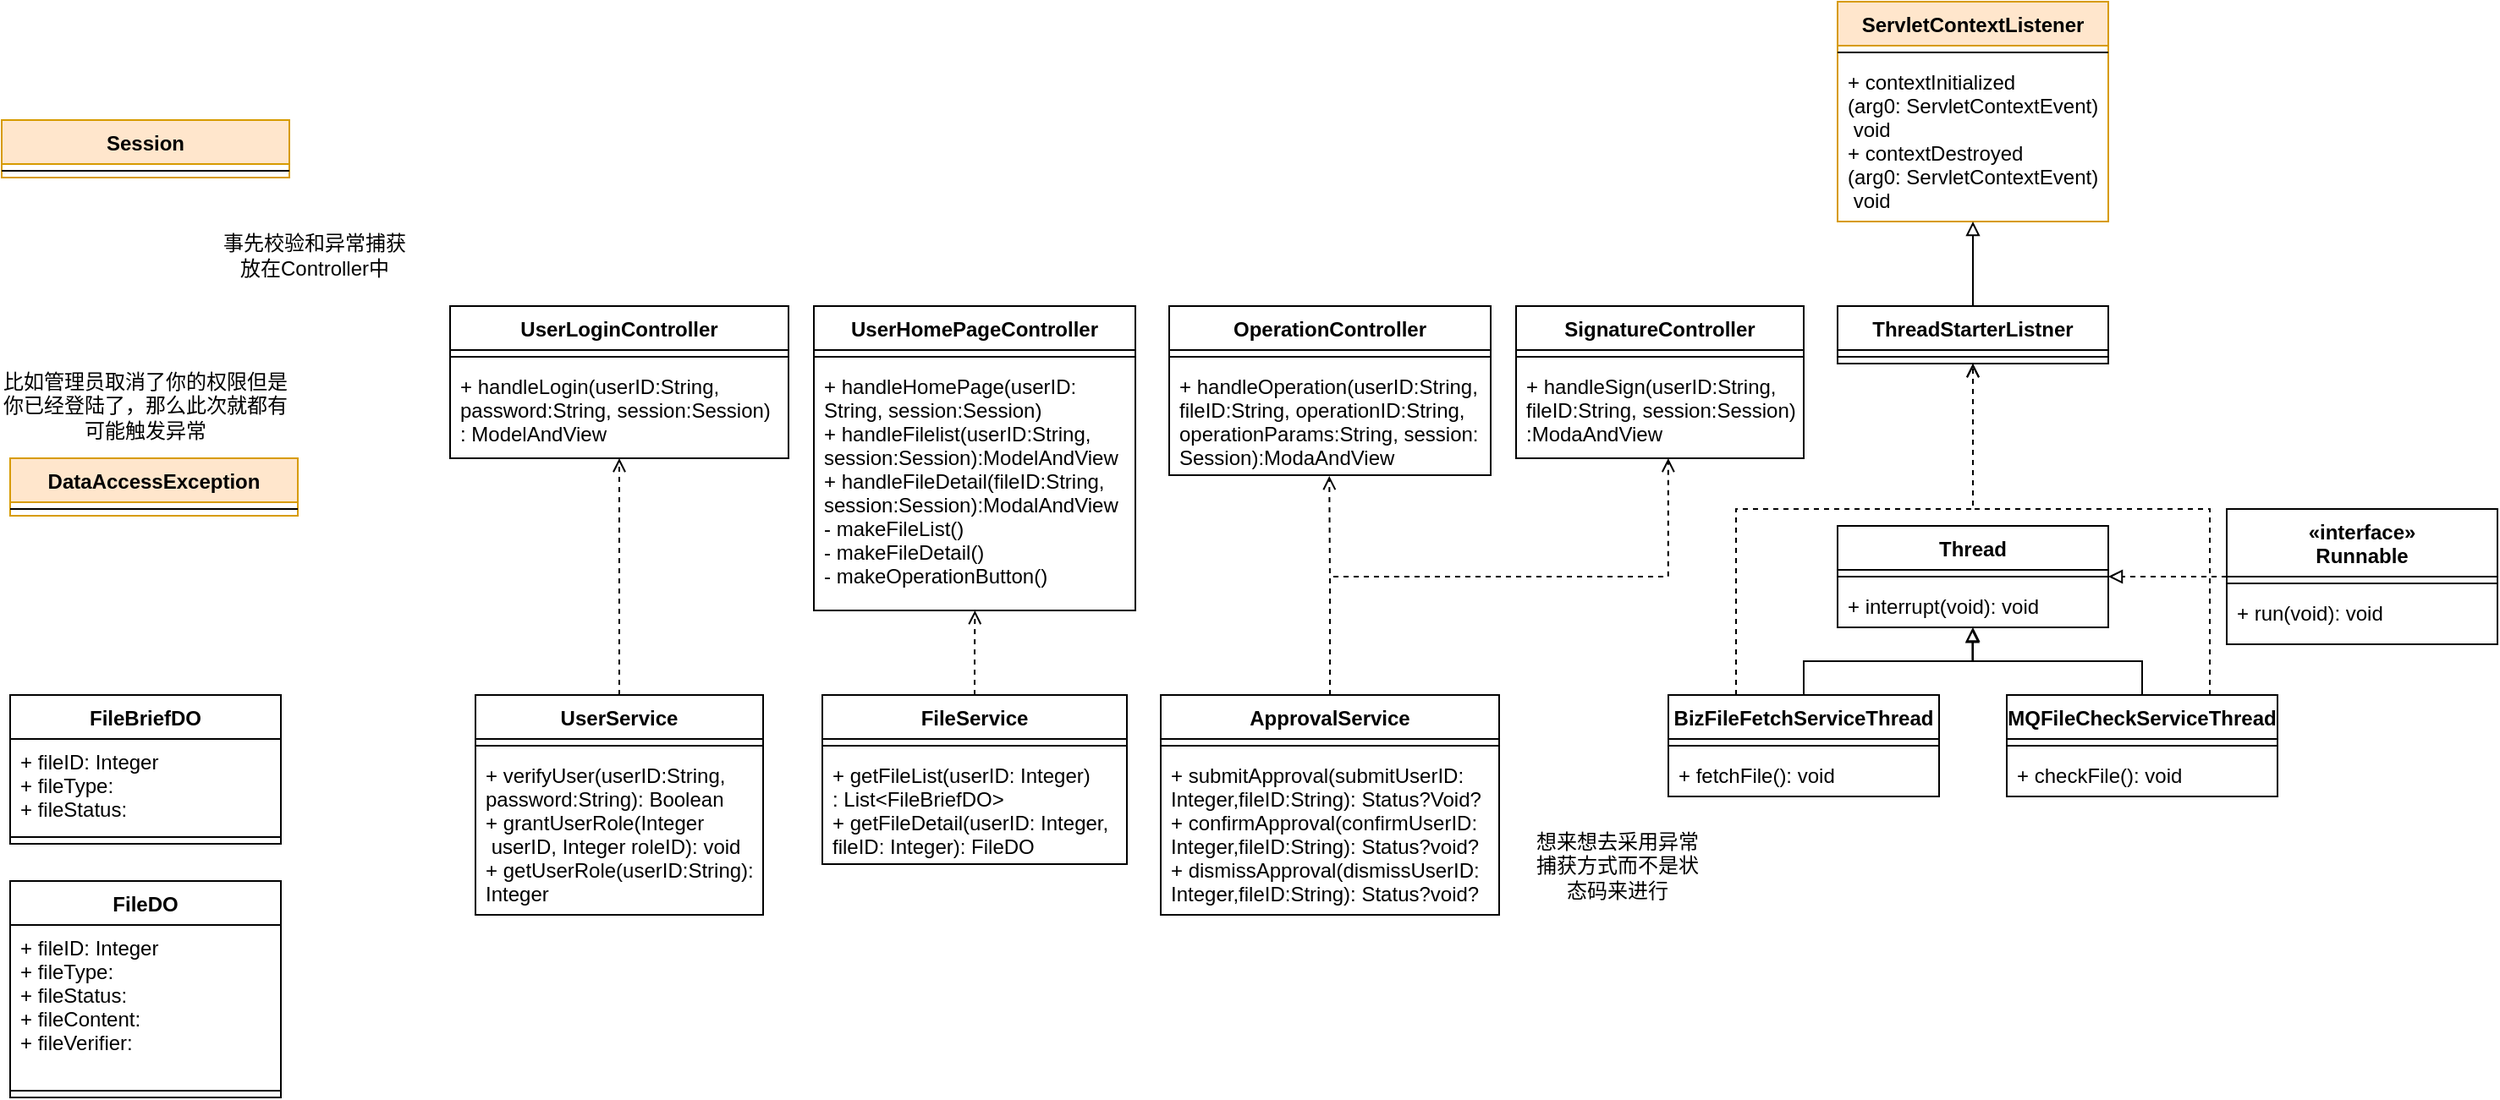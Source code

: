 <mxfile version="13.9.1" type="device"><diagram id="C5RBs43oDa-KdzZeNtuy" name="Page-1"><mxGraphModel dx="1730" dy="2082" grid="1" gridSize="10" guides="1" tooltips="1" connect="1" arrows="1" fold="1" page="1" pageScale="1" pageWidth="827" pageHeight="1169" math="0" shadow="0"><root><mxCell id="WIyWlLk6GJQsqaUBKTNV-0"/><mxCell id="WIyWlLk6GJQsqaUBKTNV-1" parent="WIyWlLk6GJQsqaUBKTNV-0"/><mxCell id="53fjKnER0aYm3uYEkpKi-0" value="UserLoginController" style="swimlane;fontStyle=1;align=center;verticalAlign=top;childLayout=stackLayout;horizontal=1;startSize=26;horizontalStack=0;resizeParent=1;resizeParentMax=0;resizeLast=0;collapsible=1;marginBottom=0;" parent="WIyWlLk6GJQsqaUBKTNV-1" vertex="1"><mxGeometry x="280" y="170" width="200" height="90" as="geometry"/></mxCell><mxCell id="53fjKnER0aYm3uYEkpKi-2" value="" style="line;strokeWidth=1;fillColor=none;align=left;verticalAlign=middle;spacingTop=-1;spacingLeft=3;spacingRight=3;rotatable=0;labelPosition=right;points=[];portConstraint=eastwest;" parent="53fjKnER0aYm3uYEkpKi-0" vertex="1"><mxGeometry y="26" width="200" height="8" as="geometry"/></mxCell><mxCell id="53fjKnER0aYm3uYEkpKi-3" value="+ handleLogin(userID:String,&#10;password:String, session:Session)&#10;: ModelAndView" style="text;strokeColor=none;fillColor=none;align=left;verticalAlign=top;spacingLeft=4;spacingRight=4;overflow=hidden;rotatable=0;points=[[0,0.5],[1,0.5]];portConstraint=eastwest;" parent="53fjKnER0aYm3uYEkpKi-0" vertex="1"><mxGeometry y="34" width="200" height="56" as="geometry"/></mxCell><mxCell id="53fjKnER0aYm3uYEkpKi-4" value="UserHomePageController" style="swimlane;fontStyle=1;align=center;verticalAlign=top;childLayout=stackLayout;horizontal=1;startSize=26;horizontalStack=0;resizeParent=1;resizeParentMax=0;resizeLast=0;collapsible=1;marginBottom=0;" parent="WIyWlLk6GJQsqaUBKTNV-1" vertex="1"><mxGeometry x="495" y="170" width="190" height="180" as="geometry"/></mxCell><mxCell id="53fjKnER0aYm3uYEkpKi-5" value="" style="line;strokeWidth=1;fillColor=none;align=left;verticalAlign=middle;spacingTop=-1;spacingLeft=3;spacingRight=3;rotatable=0;labelPosition=right;points=[];portConstraint=eastwest;" parent="53fjKnER0aYm3uYEkpKi-4" vertex="1"><mxGeometry y="26" width="190" height="8" as="geometry"/></mxCell><mxCell id="53fjKnER0aYm3uYEkpKi-6" value="+ handleHomePage(userID:&#10;String, session:Session)&#10;+ handleFilelist(userID:String,&#10;session:Session):ModelAndView&#10;+ handleFileDetail(fileID:String,&#10;session:Session):ModalAndView&#10;- makeFileList()&#10;- makeFileDetail()&#10;- makeOperationButton()" style="text;strokeColor=none;fillColor=none;align=left;verticalAlign=top;spacingLeft=4;spacingRight=4;overflow=hidden;rotatable=0;points=[[0,0.5],[1,0.5]];portConstraint=eastwest;" parent="53fjKnER0aYm3uYEkpKi-4" vertex="1"><mxGeometry y="34" width="190" height="146" as="geometry"/></mxCell><mxCell id="53fjKnER0aYm3uYEkpKi-10" value="OperationController" style="swimlane;fontStyle=1;align=center;verticalAlign=top;childLayout=stackLayout;horizontal=1;startSize=26;horizontalStack=0;resizeParent=1;resizeParentMax=0;resizeLast=0;collapsible=1;marginBottom=0;" parent="WIyWlLk6GJQsqaUBKTNV-1" vertex="1"><mxGeometry x="705" y="170" width="190" height="100" as="geometry"/></mxCell><mxCell id="53fjKnER0aYm3uYEkpKi-11" value="" style="line;strokeWidth=1;fillColor=none;align=left;verticalAlign=middle;spacingTop=-1;spacingLeft=3;spacingRight=3;rotatable=0;labelPosition=right;points=[];portConstraint=eastwest;" parent="53fjKnER0aYm3uYEkpKi-10" vertex="1"><mxGeometry y="26" width="190" height="8" as="geometry"/></mxCell><mxCell id="53fjKnER0aYm3uYEkpKi-12" value="+ handleOperation(userID:String,&#10;fileID:String, operationID:String,&#10;operationParams:String, session:&#10;Session):ModaAndView" style="text;strokeColor=none;fillColor=none;align=left;verticalAlign=top;spacingLeft=4;spacingRight=4;overflow=hidden;rotatable=0;points=[[0,0.5],[1,0.5]];portConstraint=eastwest;" parent="53fjKnER0aYm3uYEkpKi-10" vertex="1"><mxGeometry y="34" width="190" height="66" as="geometry"/></mxCell><mxCell id="53fjKnER0aYm3uYEkpKi-13" value="SignatureController" style="swimlane;fontStyle=1;align=center;verticalAlign=top;childLayout=stackLayout;horizontal=1;startSize=26;horizontalStack=0;resizeParent=1;resizeParentMax=0;resizeLast=0;collapsible=1;marginBottom=0;" parent="WIyWlLk6GJQsqaUBKTNV-1" vertex="1"><mxGeometry x="910" y="170" width="170" height="90" as="geometry"/></mxCell><mxCell id="53fjKnER0aYm3uYEkpKi-14" value="" style="line;strokeWidth=1;fillColor=none;align=left;verticalAlign=middle;spacingTop=-1;spacingLeft=3;spacingRight=3;rotatable=0;labelPosition=right;points=[];portConstraint=eastwest;" parent="53fjKnER0aYm3uYEkpKi-13" vertex="1"><mxGeometry y="26" width="170" height="8" as="geometry"/></mxCell><mxCell id="53fjKnER0aYm3uYEkpKi-15" value="+ handleSign(userID:String,&#10;fileID:String, session:Session)&#10;:ModaAndView" style="text;strokeColor=none;fillColor=none;align=left;verticalAlign=top;spacingLeft=4;spacingRight=4;overflow=hidden;rotatable=0;points=[[0,0.5],[1,0.5]];portConstraint=eastwest;" parent="53fjKnER0aYm3uYEkpKi-13" vertex="1"><mxGeometry y="34" width="170" height="56" as="geometry"/></mxCell><mxCell id="EmsU5_32hr0T9b8zy8mO-9" style="edgeStyle=orthogonalEdgeStyle;rounded=0;orthogonalLoop=1;jettySize=auto;html=1;exitX=0.5;exitY=0;exitDx=0;exitDy=0;entryX=0.5;entryY=1;entryDx=0;entryDy=0;dashed=1;endArrow=open;endFill=0;" edge="1" parent="WIyWlLk6GJQsqaUBKTNV-1" source="53fjKnER0aYm3uYEkpKi-16" target="53fjKnER0aYm3uYEkpKi-0"><mxGeometry relative="1" as="geometry"/></mxCell><mxCell id="53fjKnER0aYm3uYEkpKi-16" value="UserService" style="swimlane;fontStyle=1;align=center;verticalAlign=top;childLayout=stackLayout;horizontal=1;startSize=26;horizontalStack=0;resizeParent=1;resizeParentMax=0;resizeLast=0;collapsible=1;marginBottom=0;" parent="WIyWlLk6GJQsqaUBKTNV-1" vertex="1"><mxGeometry x="295" y="400" width="170" height="130" as="geometry"/></mxCell><mxCell id="53fjKnER0aYm3uYEkpKi-18" value="" style="line;strokeWidth=1;fillColor=none;align=left;verticalAlign=middle;spacingTop=-1;spacingLeft=3;spacingRight=3;rotatable=0;labelPosition=right;points=[];portConstraint=eastwest;" parent="53fjKnER0aYm3uYEkpKi-16" vertex="1"><mxGeometry y="26" width="170" height="8" as="geometry"/></mxCell><mxCell id="53fjKnER0aYm3uYEkpKi-19" value="+ verifyUser(userID:String,&#10;password:String): Boolean&#10;+ grantUserRole(Integer&#10; userID, Integer roleID): void&#10;+ getUserRole(userID:String):&#10;Integer" style="text;strokeColor=none;fillColor=none;align=left;verticalAlign=top;spacingLeft=4;spacingRight=4;overflow=hidden;rotatable=0;points=[[0,0.5],[1,0.5]];portConstraint=eastwest;" parent="53fjKnER0aYm3uYEkpKi-16" vertex="1"><mxGeometry y="34" width="170" height="96" as="geometry"/></mxCell><mxCell id="53fjKnER0aYm3uYEkpKi-20" value="FileDO" style="swimlane;fontStyle=1;align=center;verticalAlign=top;childLayout=stackLayout;horizontal=1;startSize=26;horizontalStack=0;resizeParent=1;resizeParentMax=0;resizeLast=0;collapsible=1;marginBottom=0;" parent="WIyWlLk6GJQsqaUBKTNV-1" vertex="1"><mxGeometry x="20" y="510" width="160" height="128" as="geometry"/></mxCell><mxCell id="53fjKnER0aYm3uYEkpKi-21" value="+ fileID: Integer&#10;+ fileType: &#10;+ fileStatus: &#10;+ fileContent:&#10;+ fileVerifier:" style="text;strokeColor=none;fillColor=none;align=left;verticalAlign=top;spacingLeft=4;spacingRight=4;overflow=hidden;rotatable=0;points=[[0,0.5],[1,0.5]];portConstraint=eastwest;" parent="53fjKnER0aYm3uYEkpKi-20" vertex="1"><mxGeometry y="26" width="160" height="94" as="geometry"/></mxCell><mxCell id="53fjKnER0aYm3uYEkpKi-22" value="" style="line;strokeWidth=1;fillColor=none;align=left;verticalAlign=middle;spacingTop=-1;spacingLeft=3;spacingRight=3;rotatable=0;labelPosition=right;points=[];portConstraint=eastwest;" parent="53fjKnER0aYm3uYEkpKi-20" vertex="1"><mxGeometry y="120" width="160" height="8" as="geometry"/></mxCell><mxCell id="EmsU5_32hr0T9b8zy8mO-10" style="edgeStyle=orthogonalEdgeStyle;rounded=0;orthogonalLoop=1;jettySize=auto;html=1;exitX=0.5;exitY=0;exitDx=0;exitDy=0;entryX=0.501;entryY=1;entryDx=0;entryDy=0;entryPerimeter=0;dashed=1;endArrow=open;endFill=0;" edge="1" parent="WIyWlLk6GJQsqaUBKTNV-1" source="53fjKnER0aYm3uYEkpKi-24" target="53fjKnER0aYm3uYEkpKi-6"><mxGeometry relative="1" as="geometry"/></mxCell><mxCell id="53fjKnER0aYm3uYEkpKi-24" value="FileService" style="swimlane;fontStyle=1;align=center;verticalAlign=top;childLayout=stackLayout;horizontal=1;startSize=26;horizontalStack=0;resizeParent=1;resizeParentMax=0;resizeLast=0;collapsible=1;marginBottom=0;" parent="WIyWlLk6GJQsqaUBKTNV-1" vertex="1"><mxGeometry x="500" y="400" width="180" height="100" as="geometry"/></mxCell><mxCell id="53fjKnER0aYm3uYEkpKi-26" value="" style="line;strokeWidth=1;fillColor=none;align=left;verticalAlign=middle;spacingTop=-1;spacingLeft=3;spacingRight=3;rotatable=0;labelPosition=right;points=[];portConstraint=eastwest;" parent="53fjKnER0aYm3uYEkpKi-24" vertex="1"><mxGeometry y="26" width="180" height="8" as="geometry"/></mxCell><mxCell id="53fjKnER0aYm3uYEkpKi-27" value="+ getFileList(userID: Integer)&#10;: List&lt;FileBriefDO&gt;&#10;+ getFileDetail(userID: Integer,&#10;fileID: Integer): FileDO" style="text;strokeColor=none;fillColor=none;align=left;verticalAlign=top;spacingLeft=4;spacingRight=4;overflow=hidden;rotatable=0;points=[[0,0.5],[1,0.5]];portConstraint=eastwest;" parent="53fjKnER0aYm3uYEkpKi-24" vertex="1"><mxGeometry y="34" width="180" height="66" as="geometry"/></mxCell><mxCell id="53fjKnER0aYm3uYEkpKi-28" value="FileBriefDO" style="swimlane;fontStyle=1;align=center;verticalAlign=top;childLayout=stackLayout;horizontal=1;startSize=26;horizontalStack=0;resizeParent=1;resizeParentMax=0;resizeLast=0;collapsible=1;marginBottom=0;" parent="WIyWlLk6GJQsqaUBKTNV-1" vertex="1"><mxGeometry x="20" y="400" width="160" height="88" as="geometry"/></mxCell><mxCell id="53fjKnER0aYm3uYEkpKi-29" value="+ fileID: Integer&#10;+ fileType: &#10;+ fileStatus: " style="text;strokeColor=none;fillColor=none;align=left;verticalAlign=top;spacingLeft=4;spacingRight=4;overflow=hidden;rotatable=0;points=[[0,0.5],[1,0.5]];portConstraint=eastwest;" parent="53fjKnER0aYm3uYEkpKi-28" vertex="1"><mxGeometry y="26" width="160" height="54" as="geometry"/></mxCell><mxCell id="53fjKnER0aYm3uYEkpKi-30" value="" style="line;strokeWidth=1;fillColor=none;align=left;verticalAlign=middle;spacingTop=-1;spacingLeft=3;spacingRight=3;rotatable=0;labelPosition=right;points=[];portConstraint=eastwest;" parent="53fjKnER0aYm3uYEkpKi-28" vertex="1"><mxGeometry y="80" width="160" height="8" as="geometry"/></mxCell><mxCell id="EmsU5_32hr0T9b8zy8mO-4" style="edgeStyle=orthogonalEdgeStyle;rounded=0;orthogonalLoop=1;jettySize=auto;html=1;exitX=0.5;exitY=0;exitDx=0;exitDy=0;entryX=0.5;entryY=1;entryDx=0;entryDy=0;endArrow=block;endFill=0;" edge="1" parent="WIyWlLk6GJQsqaUBKTNV-1" source="53fjKnER0aYm3uYEkpKi-31" target="EmsU5_32hr0T9b8zy8mO-0"><mxGeometry relative="1" as="geometry"/></mxCell><mxCell id="EmsU5_32hr0T9b8zy8mO-33" style="edgeStyle=orthogonalEdgeStyle;rounded=0;orthogonalLoop=1;jettySize=auto;html=1;exitX=0.25;exitY=0;exitDx=0;exitDy=0;entryX=0.5;entryY=1;entryDx=0;entryDy=0;dashed=1;endArrow=open;endFill=0;" edge="1" parent="WIyWlLk6GJQsqaUBKTNV-1" source="53fjKnER0aYm3uYEkpKi-31" target="EmsU5_32hr0T9b8zy8mO-24"><mxGeometry relative="1" as="geometry"><Array as="points"><mxPoint x="1040" y="290"/><mxPoint x="1180" y="290"/></Array></mxGeometry></mxCell><mxCell id="53fjKnER0aYm3uYEkpKi-31" value="BizFileFetchServiceThread" style="swimlane;fontStyle=1;align=center;verticalAlign=top;childLayout=stackLayout;horizontal=1;startSize=26;horizontalStack=0;resizeParent=1;resizeParentMax=0;resizeLast=0;collapsible=1;marginBottom=0;" parent="WIyWlLk6GJQsqaUBKTNV-1" vertex="1"><mxGeometry x="1000" y="400" width="160" height="60" as="geometry"/></mxCell><mxCell id="53fjKnER0aYm3uYEkpKi-33" value="" style="line;strokeWidth=1;fillColor=none;align=left;verticalAlign=middle;spacingTop=-1;spacingLeft=3;spacingRight=3;rotatable=0;labelPosition=right;points=[];portConstraint=eastwest;" parent="53fjKnER0aYm3uYEkpKi-31" vertex="1"><mxGeometry y="26" width="160" height="8" as="geometry"/></mxCell><mxCell id="53fjKnER0aYm3uYEkpKi-34" value="+ fetchFile(): void" style="text;strokeColor=none;fillColor=none;align=left;verticalAlign=top;spacingLeft=4;spacingRight=4;overflow=hidden;rotatable=0;points=[[0,0.5],[1,0.5]];portConstraint=eastwest;" parent="53fjKnER0aYm3uYEkpKi-31" vertex="1"><mxGeometry y="34" width="160" height="26" as="geometry"/></mxCell><mxCell id="EmsU5_32hr0T9b8zy8mO-12" style="edgeStyle=orthogonalEdgeStyle;rounded=0;orthogonalLoop=1;jettySize=auto;html=1;exitX=0.5;exitY=0;exitDx=0;exitDy=0;dashed=1;endArrow=open;endFill=0;entryX=0.498;entryY=1.007;entryDx=0;entryDy=0;entryPerimeter=0;" edge="1" parent="WIyWlLk6GJQsqaUBKTNV-1" source="53fjKnER0aYm3uYEkpKi-37" target="53fjKnER0aYm3uYEkpKi-12"><mxGeometry relative="1" as="geometry"><mxPoint x="799" y="270" as="targetPoint"/></mxGeometry></mxCell><mxCell id="EmsU5_32hr0T9b8zy8mO-47" style="edgeStyle=orthogonalEdgeStyle;rounded=0;orthogonalLoop=1;jettySize=auto;html=1;exitX=0.5;exitY=0;exitDx=0;exitDy=0;entryX=0.529;entryY=1;entryDx=0;entryDy=0;entryPerimeter=0;dashed=1;endArrow=open;endFill=0;" edge="1" parent="WIyWlLk6GJQsqaUBKTNV-1" source="53fjKnER0aYm3uYEkpKi-37" target="53fjKnER0aYm3uYEkpKi-15"><mxGeometry relative="1" as="geometry"/></mxCell><mxCell id="53fjKnER0aYm3uYEkpKi-37" value="ApprovalService" style="swimlane;fontStyle=1;align=center;verticalAlign=top;childLayout=stackLayout;horizontal=1;startSize=26;horizontalStack=0;resizeParent=1;resizeParentMax=0;resizeLast=0;collapsible=1;marginBottom=0;" parent="WIyWlLk6GJQsqaUBKTNV-1" vertex="1"><mxGeometry x="700" y="400" width="200" height="130" as="geometry"/></mxCell><mxCell id="53fjKnER0aYm3uYEkpKi-39" value="" style="line;strokeWidth=1;fillColor=none;align=left;verticalAlign=middle;spacingTop=-1;spacingLeft=3;spacingRight=3;rotatable=0;labelPosition=right;points=[];portConstraint=eastwest;" parent="53fjKnER0aYm3uYEkpKi-37" vertex="1"><mxGeometry y="26" width="200" height="8" as="geometry"/></mxCell><mxCell id="53fjKnER0aYm3uYEkpKi-40" value="+ submitApproval(submitUserID:&#10;Integer,fileID:String): Status?Void?&#10;+ confirmApproval(confirmUserID:&#10;Integer,fileID:String): Status?void?&#10;+ dismissApproval(dismissUserID:&#10;Integer,fileID:String): Status?void?" style="text;strokeColor=none;fillColor=none;align=left;verticalAlign=top;spacingLeft=4;spacingRight=4;overflow=hidden;rotatable=0;points=[[0,0.5],[1,0.5]];portConstraint=eastwest;" parent="53fjKnER0aYm3uYEkpKi-37" vertex="1"><mxGeometry y="34" width="200" height="96" as="geometry"/></mxCell><mxCell id="EmsU5_32hr0T9b8zy8mO-0" value="Thread" style="swimlane;fontStyle=1;align=center;verticalAlign=top;childLayout=stackLayout;horizontal=1;startSize=26;horizontalStack=0;resizeParent=1;resizeParentMax=0;resizeLast=0;collapsible=1;marginBottom=0;" vertex="1" parent="WIyWlLk6GJQsqaUBKTNV-1"><mxGeometry x="1100" y="300" width="160" height="60" as="geometry"/></mxCell><mxCell id="EmsU5_32hr0T9b8zy8mO-2" value="" style="line;strokeWidth=1;fillColor=none;align=left;verticalAlign=middle;spacingTop=-1;spacingLeft=3;spacingRight=3;rotatable=0;labelPosition=right;points=[];portConstraint=eastwest;" vertex="1" parent="EmsU5_32hr0T9b8zy8mO-0"><mxGeometry y="26" width="160" height="8" as="geometry"/></mxCell><mxCell id="EmsU5_32hr0T9b8zy8mO-3" value="+ interrupt(void): void" style="text;strokeColor=none;fillColor=none;align=left;verticalAlign=top;spacingLeft=4;spacingRight=4;overflow=hidden;rotatable=0;points=[[0,0.5],[1,0.5]];portConstraint=eastwest;" vertex="1" parent="EmsU5_32hr0T9b8zy8mO-0"><mxGeometry y="34" width="160" height="26" as="geometry"/></mxCell><mxCell id="EmsU5_32hr0T9b8zy8mO-7" style="edgeStyle=orthogonalEdgeStyle;rounded=0;orthogonalLoop=1;jettySize=auto;html=1;exitX=0;exitY=0.5;exitDx=0;exitDy=0;entryX=1;entryY=0.5;entryDx=0;entryDy=0;endArrow=block;endFill=0;dashed=1;" edge="1" parent="WIyWlLk6GJQsqaUBKTNV-1" source="EmsU5_32hr0T9b8zy8mO-16" target="EmsU5_32hr0T9b8zy8mO-0"><mxGeometry relative="1" as="geometry"><mxPoint x="1320" y="330" as="sourcePoint"/></mxGeometry></mxCell><mxCell id="EmsU5_32hr0T9b8zy8mO-19" style="edgeStyle=orthogonalEdgeStyle;rounded=0;orthogonalLoop=1;jettySize=auto;html=1;exitX=0.5;exitY=0;exitDx=0;exitDy=0;entryX=0.498;entryY=1.023;entryDx=0;entryDy=0;entryPerimeter=0;endArrow=block;endFill=0;" edge="1" parent="WIyWlLk6GJQsqaUBKTNV-1" source="EmsU5_32hr0T9b8zy8mO-13" target="EmsU5_32hr0T9b8zy8mO-3"><mxGeometry relative="1" as="geometry"/></mxCell><mxCell id="EmsU5_32hr0T9b8zy8mO-34" style="edgeStyle=orthogonalEdgeStyle;rounded=0;orthogonalLoop=1;jettySize=auto;html=1;exitX=0.75;exitY=0;exitDx=0;exitDy=0;dashed=1;endArrow=open;endFill=0;entryX=0.5;entryY=1;entryDx=0;entryDy=0;" edge="1" parent="WIyWlLk6GJQsqaUBKTNV-1" source="EmsU5_32hr0T9b8zy8mO-13" target="EmsU5_32hr0T9b8zy8mO-24"><mxGeometry relative="1" as="geometry"><mxPoint x="1180" y="200" as="targetPoint"/><Array as="points"><mxPoint x="1320" y="290"/><mxPoint x="1180" y="290"/></Array></mxGeometry></mxCell><mxCell id="EmsU5_32hr0T9b8zy8mO-13" value="MQFileCheckServiceThread" style="swimlane;fontStyle=1;align=center;verticalAlign=top;childLayout=stackLayout;horizontal=1;startSize=26;horizontalStack=0;resizeParent=1;resizeParentMax=0;resizeLast=0;collapsible=1;marginBottom=0;" vertex="1" parent="WIyWlLk6GJQsqaUBKTNV-1"><mxGeometry x="1200" y="400" width="160" height="60" as="geometry"/></mxCell><mxCell id="EmsU5_32hr0T9b8zy8mO-14" value="" style="line;strokeWidth=1;fillColor=none;align=left;verticalAlign=middle;spacingTop=-1;spacingLeft=3;spacingRight=3;rotatable=0;labelPosition=right;points=[];portConstraint=eastwest;" vertex="1" parent="EmsU5_32hr0T9b8zy8mO-13"><mxGeometry y="26" width="160" height="8" as="geometry"/></mxCell><mxCell id="EmsU5_32hr0T9b8zy8mO-15" value="+ checkFile(): void" style="text;strokeColor=none;fillColor=none;align=left;verticalAlign=top;spacingLeft=4;spacingRight=4;overflow=hidden;rotatable=0;points=[[0,0.5],[1,0.5]];portConstraint=eastwest;" vertex="1" parent="EmsU5_32hr0T9b8zy8mO-13"><mxGeometry y="34" width="160" height="26" as="geometry"/></mxCell><mxCell id="EmsU5_32hr0T9b8zy8mO-16" value="«interface»&#10;Runnable" style="swimlane;fontStyle=1;align=center;verticalAlign=top;childLayout=stackLayout;horizontal=1;startSize=40;horizontalStack=0;resizeParent=1;resizeParentMax=0;resizeLast=0;collapsible=1;marginBottom=0;" vertex="1" parent="WIyWlLk6GJQsqaUBKTNV-1"><mxGeometry x="1330" y="290" width="160" height="80" as="geometry"/></mxCell><mxCell id="EmsU5_32hr0T9b8zy8mO-17" value="" style="line;strokeWidth=1;fillColor=none;align=left;verticalAlign=middle;spacingTop=-1;spacingLeft=3;spacingRight=3;rotatable=0;labelPosition=right;points=[];portConstraint=eastwest;" vertex="1" parent="EmsU5_32hr0T9b8zy8mO-16"><mxGeometry y="40" width="160" height="8" as="geometry"/></mxCell><mxCell id="EmsU5_32hr0T9b8zy8mO-18" value="+ run(void): void" style="text;strokeColor=none;fillColor=none;align=left;verticalAlign=top;spacingLeft=4;spacingRight=4;overflow=hidden;rotatable=0;points=[[0,0.5],[1,0.5]];portConstraint=eastwest;" vertex="1" parent="EmsU5_32hr0T9b8zy8mO-16"><mxGeometry y="48" width="160" height="32" as="geometry"/></mxCell><mxCell id="EmsU5_32hr0T9b8zy8mO-20" value="ServletContextListener" style="swimlane;fontStyle=1;align=center;verticalAlign=top;childLayout=stackLayout;horizontal=1;startSize=26;horizontalStack=0;resizeParent=1;resizeParentMax=0;resizeLast=0;collapsible=1;marginBottom=0;fillColor=#ffe6cc;strokeColor=#d79b00;" vertex="1" parent="WIyWlLk6GJQsqaUBKTNV-1"><mxGeometry x="1100" y="-10" width="160" height="130" as="geometry"/></mxCell><mxCell id="EmsU5_32hr0T9b8zy8mO-22" value="" style="line;strokeWidth=1;fillColor=none;align=left;verticalAlign=middle;spacingTop=-1;spacingLeft=3;spacingRight=3;rotatable=0;labelPosition=right;points=[];portConstraint=eastwest;" vertex="1" parent="EmsU5_32hr0T9b8zy8mO-20"><mxGeometry y="26" width="160" height="8" as="geometry"/></mxCell><mxCell id="EmsU5_32hr0T9b8zy8mO-23" value="+ contextInitialized&#10;(arg0: ServletContextEvent):&#10; void&#10;+ contextDestroyed&#10;(arg0: ServletContextEvent):&#10; void" style="text;strokeColor=none;fillColor=none;align=left;verticalAlign=top;spacingLeft=4;spacingRight=4;overflow=hidden;rotatable=0;points=[[0,0.5],[1,0.5]];portConstraint=eastwest;" vertex="1" parent="EmsU5_32hr0T9b8zy8mO-20"><mxGeometry y="34" width="160" height="96" as="geometry"/></mxCell><mxCell id="EmsU5_32hr0T9b8zy8mO-30" style="edgeStyle=orthogonalEdgeStyle;rounded=0;orthogonalLoop=1;jettySize=auto;html=1;exitX=0.5;exitY=0;exitDx=0;exitDy=0;endArrow=block;endFill=0;entryX=0.5;entryY=1;entryDx=0;entryDy=0;entryPerimeter=0;" edge="1" parent="WIyWlLk6GJQsqaUBKTNV-1" source="EmsU5_32hr0T9b8zy8mO-24" target="EmsU5_32hr0T9b8zy8mO-23"><mxGeometry relative="1" as="geometry"/></mxCell><mxCell id="EmsU5_32hr0T9b8zy8mO-24" value="ThreadStarterListner" style="swimlane;fontStyle=1;align=center;verticalAlign=top;childLayout=stackLayout;horizontal=1;startSize=26;horizontalStack=0;resizeParent=1;resizeParentMax=0;resizeLast=0;collapsible=1;marginBottom=0;" vertex="1" parent="WIyWlLk6GJQsqaUBKTNV-1"><mxGeometry x="1100" y="170" width="160" height="34" as="geometry"/></mxCell><mxCell id="EmsU5_32hr0T9b8zy8mO-26" value="" style="line;strokeWidth=1;fillColor=none;align=left;verticalAlign=middle;spacingTop=-1;spacingLeft=3;spacingRight=3;rotatable=0;labelPosition=right;points=[];portConstraint=eastwest;" vertex="1" parent="EmsU5_32hr0T9b8zy8mO-24"><mxGeometry y="26" width="160" height="8" as="geometry"/></mxCell><mxCell id="EmsU5_32hr0T9b8zy8mO-35" value="DataAccessException" style="swimlane;fontStyle=1;align=center;verticalAlign=top;childLayout=stackLayout;horizontal=1;startSize=26;horizontalStack=0;resizeParent=1;resizeParentMax=0;resizeLast=0;collapsible=1;marginBottom=0;fillColor=#ffe6cc;strokeColor=#d79b00;" vertex="1" parent="WIyWlLk6GJQsqaUBKTNV-1"><mxGeometry x="20" y="260" width="170" height="34" as="geometry"/></mxCell><mxCell id="EmsU5_32hr0T9b8zy8mO-37" value="" style="line;strokeWidth=1;fillColor=none;align=left;verticalAlign=middle;spacingTop=-1;spacingLeft=3;spacingRight=3;rotatable=0;labelPosition=right;points=[];portConstraint=eastwest;" vertex="1" parent="EmsU5_32hr0T9b8zy8mO-35"><mxGeometry y="26" width="170" height="8" as="geometry"/></mxCell><mxCell id="EmsU5_32hr0T9b8zy8mO-39" value="比如管理员取消了你的权限但是你已经登陆了，那么此次就都有可能触发异常" style="text;html=1;strokeColor=none;fillColor=none;align=center;verticalAlign=middle;whiteSpace=wrap;rounded=0;" vertex="1" parent="WIyWlLk6GJQsqaUBKTNV-1"><mxGeometry x="15" y="204" width="170" height="50" as="geometry"/></mxCell><mxCell id="EmsU5_32hr0T9b8zy8mO-40" value="想来想去采用异常捕获方式而不是状态码来进行" style="text;html=1;strokeColor=none;fillColor=none;align=center;verticalAlign=middle;whiteSpace=wrap;rounded=0;" vertex="1" parent="WIyWlLk6GJQsqaUBKTNV-1"><mxGeometry x="920" y="480" width="100" height="42" as="geometry"/></mxCell><mxCell id="EmsU5_32hr0T9b8zy8mO-41" value="事先校验和异常捕获放在Controller中" style="text;html=1;strokeColor=none;fillColor=none;align=center;verticalAlign=middle;whiteSpace=wrap;rounded=0;" vertex="1" parent="WIyWlLk6GJQsqaUBKTNV-1"><mxGeometry x="140" y="120" width="120" height="40" as="geometry"/></mxCell><mxCell id="EmsU5_32hr0T9b8zy8mO-42" value="Session" style="swimlane;fontStyle=1;align=center;verticalAlign=top;childLayout=stackLayout;horizontal=1;startSize=26;horizontalStack=0;resizeParent=1;resizeParentMax=0;resizeLast=0;collapsible=1;marginBottom=0;fillColor=#ffe6cc;strokeColor=#d79b00;" vertex="1" parent="WIyWlLk6GJQsqaUBKTNV-1"><mxGeometry x="15" y="60" width="170" height="34" as="geometry"/></mxCell><mxCell id="EmsU5_32hr0T9b8zy8mO-43" value="" style="line;strokeWidth=1;fillColor=none;align=left;verticalAlign=middle;spacingTop=-1;spacingLeft=3;spacingRight=3;rotatable=0;labelPosition=right;points=[];portConstraint=eastwest;" vertex="1" parent="EmsU5_32hr0T9b8zy8mO-42"><mxGeometry y="26" width="170" height="8" as="geometry"/></mxCell></root></mxGraphModel></diagram></mxfile>